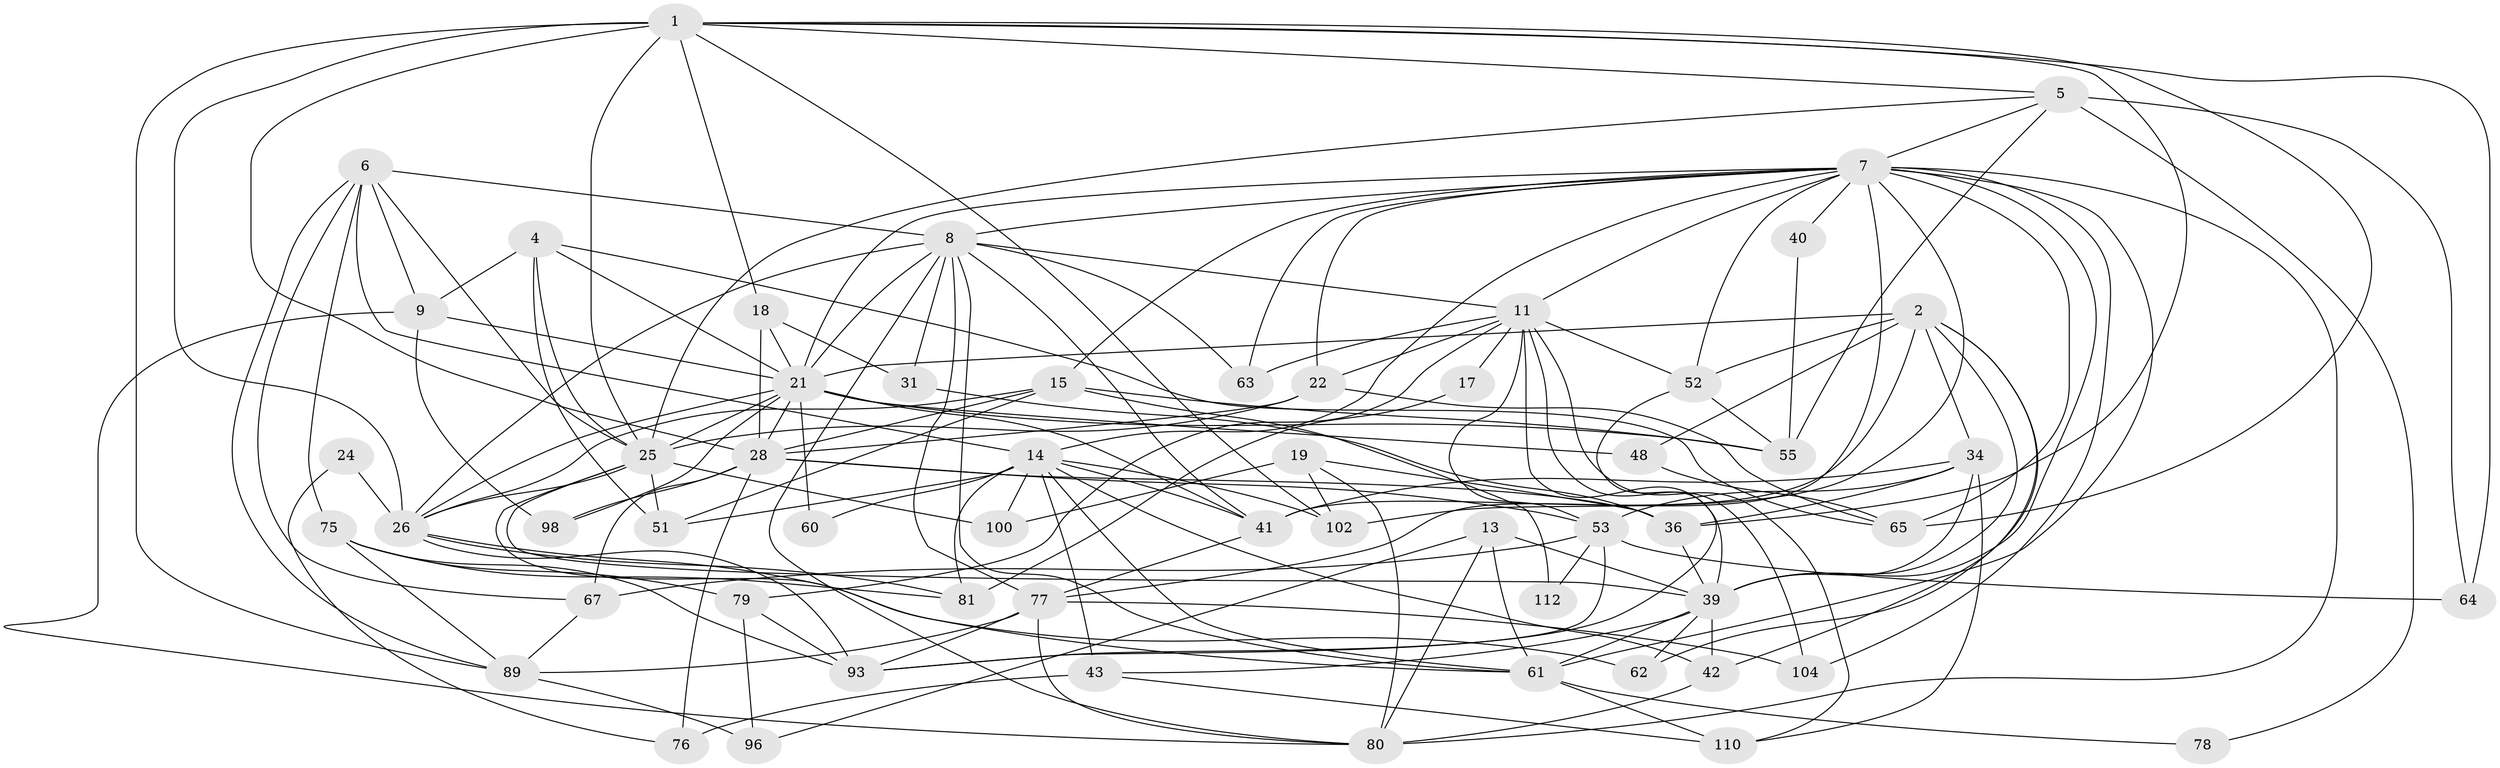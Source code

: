 // original degree distribution, {4: 0.22807017543859648, 3: 0.30701754385964913, 2: 0.12280701754385964, 5: 0.17543859649122806, 6: 0.13157894736842105, 7: 0.02631578947368421, 8: 0.008771929824561403}
// Generated by graph-tools (version 1.1) at 2025/15/03/09/25 04:15:05]
// undirected, 57 vertices, 161 edges
graph export_dot {
graph [start="1"]
  node [color=gray90,style=filled];
  1 [super="+58+38+56"];
  2 [super="+84+3"];
  4 [super="+103"];
  5 [super="+47"];
  6 [super="+16"];
  7 [super="+33+12+46"];
  8 [super="+35+85+10"];
  9 [super="+23"];
  11 [super="+20+66"];
  13;
  14 [super="+37+95"];
  15 [super="+32"];
  17;
  18 [super="+29"];
  19 [super="+49"];
  21 [super="+90+74"];
  22;
  24;
  25 [super="+57+59+54"];
  26 [super="+50+99"];
  28 [super="+97+30+45"];
  31;
  34 [super="+73"];
  36;
  39 [super="+72"];
  40;
  41;
  42;
  43 [super="+70"];
  48 [super="+107"];
  51 [super="+91"];
  52 [super="+68"];
  53 [super="+113"];
  55 [super="+82"];
  60;
  61 [super="+108"];
  62;
  63;
  64;
  65 [super="+87"];
  67 [super="+69"];
  75 [super="+92"];
  76;
  77 [super="+106"];
  78;
  79 [super="+105"];
  80 [super="+88"];
  81 [super="+111"];
  89;
  93;
  96;
  98;
  100;
  102;
  104;
  110;
  112;
  1 -- 89;
  1 -- 64;
  1 -- 18;
  1 -- 36;
  1 -- 5;
  1 -- 25 [weight=2];
  1 -- 102;
  1 -- 65;
  1 -- 26 [weight=2];
  1 -- 28;
  2 -- 39;
  2 -- 48;
  2 -- 41;
  2 -- 42;
  2 -- 21;
  2 -- 62;
  2 -- 34;
  2 -- 52;
  4 -- 9;
  4 -- 65;
  4 -- 51;
  4 -- 21;
  4 -- 25;
  5 -- 64;
  5 -- 55;
  5 -- 78;
  5 -- 25;
  5 -- 7;
  6 -- 8;
  6 -- 89;
  6 -- 25;
  6 -- 14;
  6 -- 9;
  6 -- 75;
  6 -- 67;
  7 -- 22;
  7 -- 40;
  7 -- 61;
  7 -- 65 [weight=3];
  7 -- 102;
  7 -- 104;
  7 -- 77;
  7 -- 14;
  7 -- 52;
  7 -- 63;
  7 -- 80;
  7 -- 21;
  7 -- 39;
  7 -- 8;
  7 -- 11;
  7 -- 15;
  8 -- 63;
  8 -- 80;
  8 -- 31;
  8 -- 26 [weight=2];
  8 -- 21;
  8 -- 11;
  8 -- 41;
  8 -- 77;
  8 -- 61;
  9 -- 21;
  9 -- 98;
  9 -- 80;
  11 -- 110;
  11 -- 17;
  11 -- 52;
  11 -- 53;
  11 -- 104;
  11 -- 63;
  11 -- 79;
  11 -- 22;
  11 -- 39;
  13 -- 80;
  13 -- 61;
  13 -- 96;
  13 -- 39;
  14 -- 42;
  14 -- 60;
  14 -- 81;
  14 -- 51;
  14 -- 102;
  14 -- 41;
  14 -- 100;
  14 -- 43 [weight=2];
  14 -- 61;
  15 -- 26;
  15 -- 112;
  15 -- 51;
  15 -- 28;
  15 -- 55;
  17 -- 81;
  18 -- 28;
  18 -- 31;
  18 -- 21;
  19 -- 36;
  19 -- 100;
  19 -- 80;
  19 -- 102;
  21 -- 48;
  21 -- 41;
  21 -- 98;
  21 -- 25;
  21 -- 60;
  21 -- 26;
  21 -- 28;
  21 -- 55;
  22 -- 65;
  22 -- 28;
  22 -- 25;
  24 -- 76;
  24 -- 26 [weight=2];
  25 -- 51;
  25 -- 100;
  25 -- 26;
  25 -- 39;
  25 -- 61;
  26 -- 93;
  26 -- 62;
  26 -- 81;
  28 -- 36 [weight=2];
  28 -- 67 [weight=2];
  28 -- 98;
  28 -- 53;
  28 -- 76;
  31 -- 36;
  34 -- 41;
  34 -- 36;
  34 -- 110;
  34 -- 53;
  34 -- 39;
  36 -- 39;
  39 -- 42;
  39 -- 43;
  39 -- 62;
  39 -- 61;
  40 -- 55;
  41 -- 77;
  42 -- 80;
  43 -- 110;
  43 -- 76;
  48 -- 65;
  52 -- 93;
  52 -- 55;
  53 -- 93;
  53 -- 64;
  53 -- 67;
  53 -- 112;
  61 -- 78;
  61 -- 110;
  67 -- 89;
  75 -- 89;
  75 -- 81;
  75 -- 93;
  75 -- 79;
  77 -- 89;
  77 -- 80;
  77 -- 93;
  77 -- 104;
  79 -- 96;
  79 -- 93;
  89 -- 96;
}
